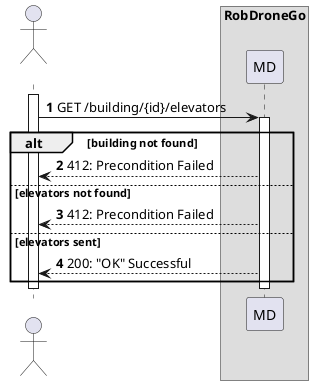 @startuml
autonumber

actor " " as actor
box "RobDroneGo"
participant "MD" as mdr

activate actor



        actor-> mdr: GET /building/{id}/elevators
        activate mdr
            alt building not found
                    mdr --> actor : 412: Precondition Failed
            else elevators not found
                actor <-- mdr : 412: Precondition Failed
            else elevators sent
                actor <-- mdr : 200: "OK" Successful
            end
            deactivate mdr

    deactivate mdr
deactivate actor


@enduml

